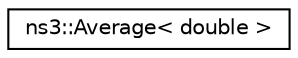 digraph "Graphical Class Hierarchy"
{
 // LATEX_PDF_SIZE
  edge [fontname="Helvetica",fontsize="10",labelfontname="Helvetica",labelfontsize="10"];
  node [fontname="Helvetica",fontsize="10",shape=record];
  rankdir="LR";
  Node0 [label="ns3::Average\< double \>",height=0.2,width=0.4,color="black", fillcolor="white", style="filled",URL="$classns3_1_1_average.html",tooltip=" "];
}
